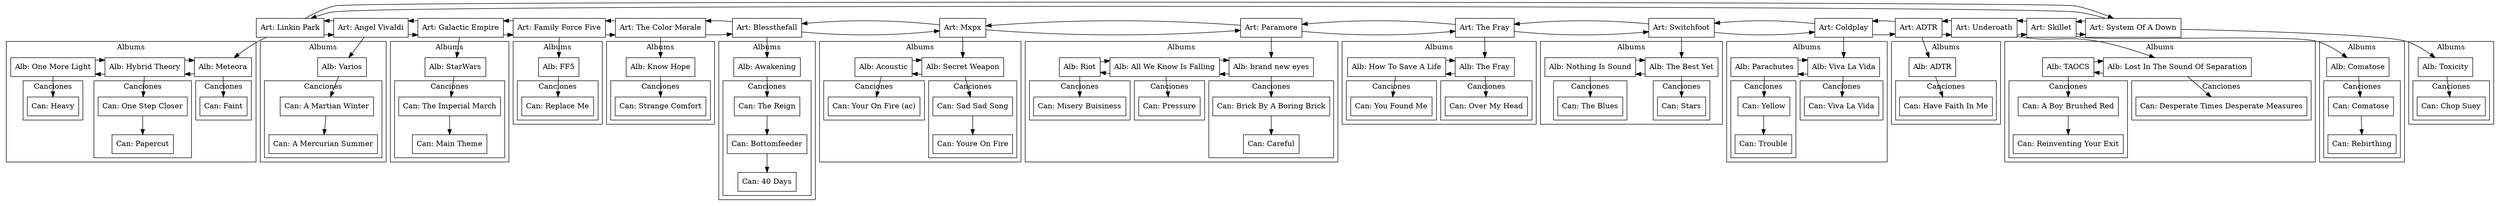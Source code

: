 digraph G {
node [shape=box];
"Art: Linkin Park"->"Art: Angel Vivaldi";
"Art: Angel Vivaldi"->"Art: Linkin Park";
"Art: Angel Vivaldi"->"Alb: Varios";
"Art: Angel Vivaldi"->"Art: Galactic Empire";
subgraph cluster_0{
rank=same;
label="Albums";
"Alb: Varios"->"Can: A Martian Winter";
subgraph cluster_0{
rank=same;
label="Canciones";
"Can: A Martian Winter"->"Can: A Mercurian Summer";
"Can: A Mercurian Summer";
};
"Alb: Varios";
{rank=same;"Alb: Varios";};
};
"Art: Galactic Empire"->"Alb: StarWars";
"Art: Galactic Empire"->"Art: Angel Vivaldi";
"Art: Galactic Empire"->"Art: Family Force Five";
subgraph cluster_1{
rank=same;
label="Albums";
"Alb: StarWars"->"Can: The Imperial March";
subgraph cluster_0{
rank=same;
label="Canciones";
"Can: The Imperial March"->"Can: Main Theme";
"Can: Main Theme";
};
"Alb: StarWars";
{rank=same;"Alb: StarWars";};
};
"Art: Family Force Five"->"Alb: FF5";
"Art: Family Force Five"->"Art: Galactic Empire";
"Art: Family Force Five"->"Art: The Color Morale";
subgraph cluster_2{
rank=same;
label="Albums";
"Alb: FF5"->"Can: Replace Me";
subgraph cluster_0{
rank=same;
label="Canciones";
"Can: Replace Me";
};
"Alb: FF5";
{rank=same;"Alb: FF5";};
};
"Art: The Color Morale"->"Alb: Know Hope";
"Art: The Color Morale"->"Art: Family Force Five";
"Art: The Color Morale"->"Art: Blessthefall";
subgraph cluster_3{
rank=same;
label="Albums";
"Alb: Know Hope"->"Can: Strange Comfort";
subgraph cluster_0{
rank=same;
label="Canciones";
"Can: Strange Comfort";
};
"Alb: Know Hope";
{rank=same;"Alb: Know Hope";};
};
"Art: Blessthefall"->"Alb: Awakening";
"Art: Blessthefall"->"Art: The Color Morale";
"Art: Blessthefall"->"Art: Mxpx";
subgraph cluster_4{
rank=same;
label="Albums";
"Alb: Awakening"->"Can: The Reign";
subgraph cluster_0{
rank=same;
label="Canciones";
"Can: The Reign"->"Can: Bottomfeeder";
"Can: Bottomfeeder"->"Can: 40 Days";
"Can: 40 Days";
};
"Alb: Awakening";
{rank=same;"Alb: Awakening";};
};
"Art: Mxpx"->"Alb: Secret Weapon";
"Art: Mxpx"->"Art: Blessthefall";
"Art: Mxpx"->"Art: Paramore";
subgraph cluster_5{
rank=same;
label="Albums";
"Alb: Secret Weapon"->"Can: Sad Sad Song";
subgraph cluster_0{
rank=same;
label="Canciones";
"Can: Sad Sad Song"->"Can: Youre On Fire";
"Can: Youre On Fire";
};
"Alb: Secret Weapon";
"Alb: Secret Weapon"->"Alb: Acoustic";
"Alb: Acoustic"->"Can: Your On Fire (ac)";
subgraph cluster_1{
rank=same;
label="Canciones";
"Can: Your On Fire (ac)";
};
"Alb: Acoustic"->"Alb: Secret Weapon";
{rank=same;"Alb: Secret Weapon";"Alb: Acoustic";};
};
"Art: Paramore"->"Alb: brand new eyes";
"Art: Paramore"->"Art: Mxpx";
"Art: Paramore"->"Art: The Fray";
subgraph cluster_6{
rank=same;
label="Albums";
"Alb: brand new eyes"->"Can: Brick By A Boring Brick";
subgraph cluster_0{
rank=same;
label="Canciones";
"Can: Brick By A Boring Brick"->"Can: Careful";
"Can: Careful";
};
"Alb: brand new eyes";
"Alb: brand new eyes"->"Alb: All We Know Is Falling";
"Alb: All We Know Is Falling"->"Can: Pressure";
subgraph cluster_1{
rank=same;
label="Canciones";
"Can: Pressure";
};
"Alb: All We Know Is Falling"->"Alb: brand new eyes";
"Alb: All We Know Is Falling"->"Alb: Riot";
"Alb: Riot"->"Can: Misery Buisiness";
subgraph cluster_2{
rank=same;
label="Canciones";
"Can: Misery Buisiness";
};
"Alb: Riot"->"Alb: All We Know Is Falling";
{rank=same;"Alb: brand new eyes";"Alb: All We Know Is Falling";"Alb: Riot";};
};
"Art: The Fray"->"Alb: The Fray";
"Art: The Fray"->"Art: Paramore";
"Art: The Fray"->"Art: Switchfoot";
subgraph cluster_7{
rank=same;
label="Albums";
"Alb: The Fray"->"Can: Over My Head";
subgraph cluster_0{
rank=same;
label="Canciones";
"Can: Over My Head";
};
"Alb: The Fray";
"Alb: The Fray"->"Alb: How To Save A Life";
"Alb: How To Save A Life"->"Can: You Found Me";
subgraph cluster_1{
rank=same;
label="Canciones";
"Can: You Found Me";
};
"Alb: How To Save A Life"->"Alb: The Fray";
{rank=same;"Alb: The Fray";"Alb: How To Save A Life";};
};
"Art: Switchfoot"->"Alb: The Best Yet";
"Art: Switchfoot"->"Art: The Fray";
"Art: Switchfoot"->"Art: Coldplay";
subgraph cluster_8{
rank=same;
label="Albums";
"Alb: The Best Yet"->"Can: Stars";
subgraph cluster_0{
rank=same;
label="Canciones";
"Can: Stars";
};
"Alb: The Best Yet";
"Alb: The Best Yet"->"Alb: Nothing Is Sound";
"Alb: Nothing Is Sound"->"Can: The Blues";
subgraph cluster_1{
rank=same;
label="Canciones";
"Can: The Blues";
};
"Alb: Nothing Is Sound"->"Alb: The Best Yet";
{rank=same;"Alb: The Best Yet";"Alb: Nothing Is Sound";};
};
"Art: Coldplay"->"Alb: Viva La Vida";
"Art: Coldplay"->"Art: Switchfoot";
"Art: Coldplay"->"Art: ADTR";
subgraph cluster_9{
rank=same;
label="Albums";
"Alb: Viva La Vida"->"Can: Viva La Vida";
subgraph cluster_0{
rank=same;
label="Canciones";
"Can: Viva La Vida";
};
"Alb: Viva La Vida";
"Alb: Viva La Vida"->"Alb: Parachutes";
"Alb: Parachutes"->"Can: Yellow";
subgraph cluster_1{
rank=same;
label="Canciones";
"Can: Yellow"->"Can: Trouble";
"Can: Trouble";
};
"Alb: Parachutes"->"Alb: Viva La Vida";
{rank=same;"Alb: Viva La Vida";"Alb: Parachutes";};
};
"Art: ADTR"->"Alb: ADTR";
"Art: ADTR"->"Art: Coldplay";
"Art: ADTR"->"Art: Underoath";
subgraph cluster_10{
rank=same;
label="Albums";
"Alb: ADTR"->"Can: Have Faith In Me";
subgraph cluster_0{
rank=same;
label="Canciones";
"Can: Have Faith In Me";
};
"Alb: ADTR";
{rank=same;"Alb: ADTR";};
};
"Art: Underoath"->"Alb: Lost In The Sound Of Separation";
"Art: Underoath"->"Art: ADTR";
"Art: Underoath"->"Art: Skillet";
subgraph cluster_11{
rank=same;
label="Albums";
"Alb: Lost In The Sound Of Separation"->"Can: Desperate Times Desperate Measures";
subgraph cluster_0{
rank=same;
label="Canciones";
"Can: Desperate Times Desperate Measures";
};
"Alb: Lost In The Sound Of Separation";
"Alb: Lost In The Sound Of Separation"->"Alb: TAOCS";
"Alb: TAOCS"->"Can: A Boy Brushed Red";
subgraph cluster_1{
rank=same;
label="Canciones";
"Can: A Boy Brushed Red"->"Can: Reinventing Your Exit";
"Can: Reinventing Your Exit";
};
"Alb: TAOCS"->"Alb: Lost In The Sound Of Separation";
{rank=same;"Alb: Lost In The Sound Of Separation";"Alb: TAOCS";};
};
"Art: Skillet"->"Alb: Comatose";
"Art: Skillet"->"Art: Underoath";
"Art: Skillet"->"Art: System Of A Down";
subgraph cluster_12{
rank=same;
label="Albums";
"Alb: Comatose"->"Can: Comatose";
subgraph cluster_0{
rank=same;
label="Canciones";
"Can: Comatose"->"Can: Rebirthing";
"Can: Rebirthing";
};
"Alb: Comatose";
{rank=same;"Alb: Comatose";};
};
"Art: System Of A Down"->"Alb: Toxicity";
"Art: System Of A Down"->"Art: Skillet";
"Art: System Of A Down"->"Art: Linkin Park";
subgraph cluster_13{
rank=same;
label="Albums";
"Alb: Toxicity"->"Can: Chop Suey";
subgraph cluster_0{
rank=same;
label="Canciones";
"Can: Chop Suey";
};
"Alb: Toxicity";
{rank=same;"Alb: Toxicity";};
};
"Art: Linkin Park"->"Alb: Meteora";
"Art: Linkin Park"->"Art: System Of A Down";
subgraph cluster_14{
rank=same;
label="Albums";
"Alb: Meteora"->"Can: Faint";
subgraph cluster_0{
rank=same;
label="Canciones";
"Can: Faint";
};
"Alb: Meteora";
"Alb: Meteora"->"Alb: Hybrid Theory";
"Alb: Hybrid Theory"->"Can: One Step Closer";
subgraph cluster_1{
rank=same;
label="Canciones";
"Can: One Step Closer"->"Can: Papercut";
"Can: Papercut";
};
"Alb: Hybrid Theory"->"Alb: Meteora";
"Alb: Hybrid Theory"->"Alb: One More Light";
"Alb: One More Light"->"Can: Heavy";
subgraph cluster_2{
rank=same;
label="Canciones";
"Can: Heavy";
};
"Alb: One More Light"->"Alb: Hybrid Theory";
{rank=same;"Alb: Meteora";"Alb: Hybrid Theory";"Alb: One More Light";};
};
{rank=same;"Art: Angel Vivaldi";"Art: Galactic Empire";"Art: Family Force Five";"Art: The Color Morale";"Art: Blessthefall";"Art: Mxpx";"Art: Paramore";"Art: The Fray";"Art: Switchfoot";"Art: Coldplay";"Art: ADTR";"Art: Underoath";"Art: Skillet";"Art: System Of A Down";"Art: Linkin Park";};
}
